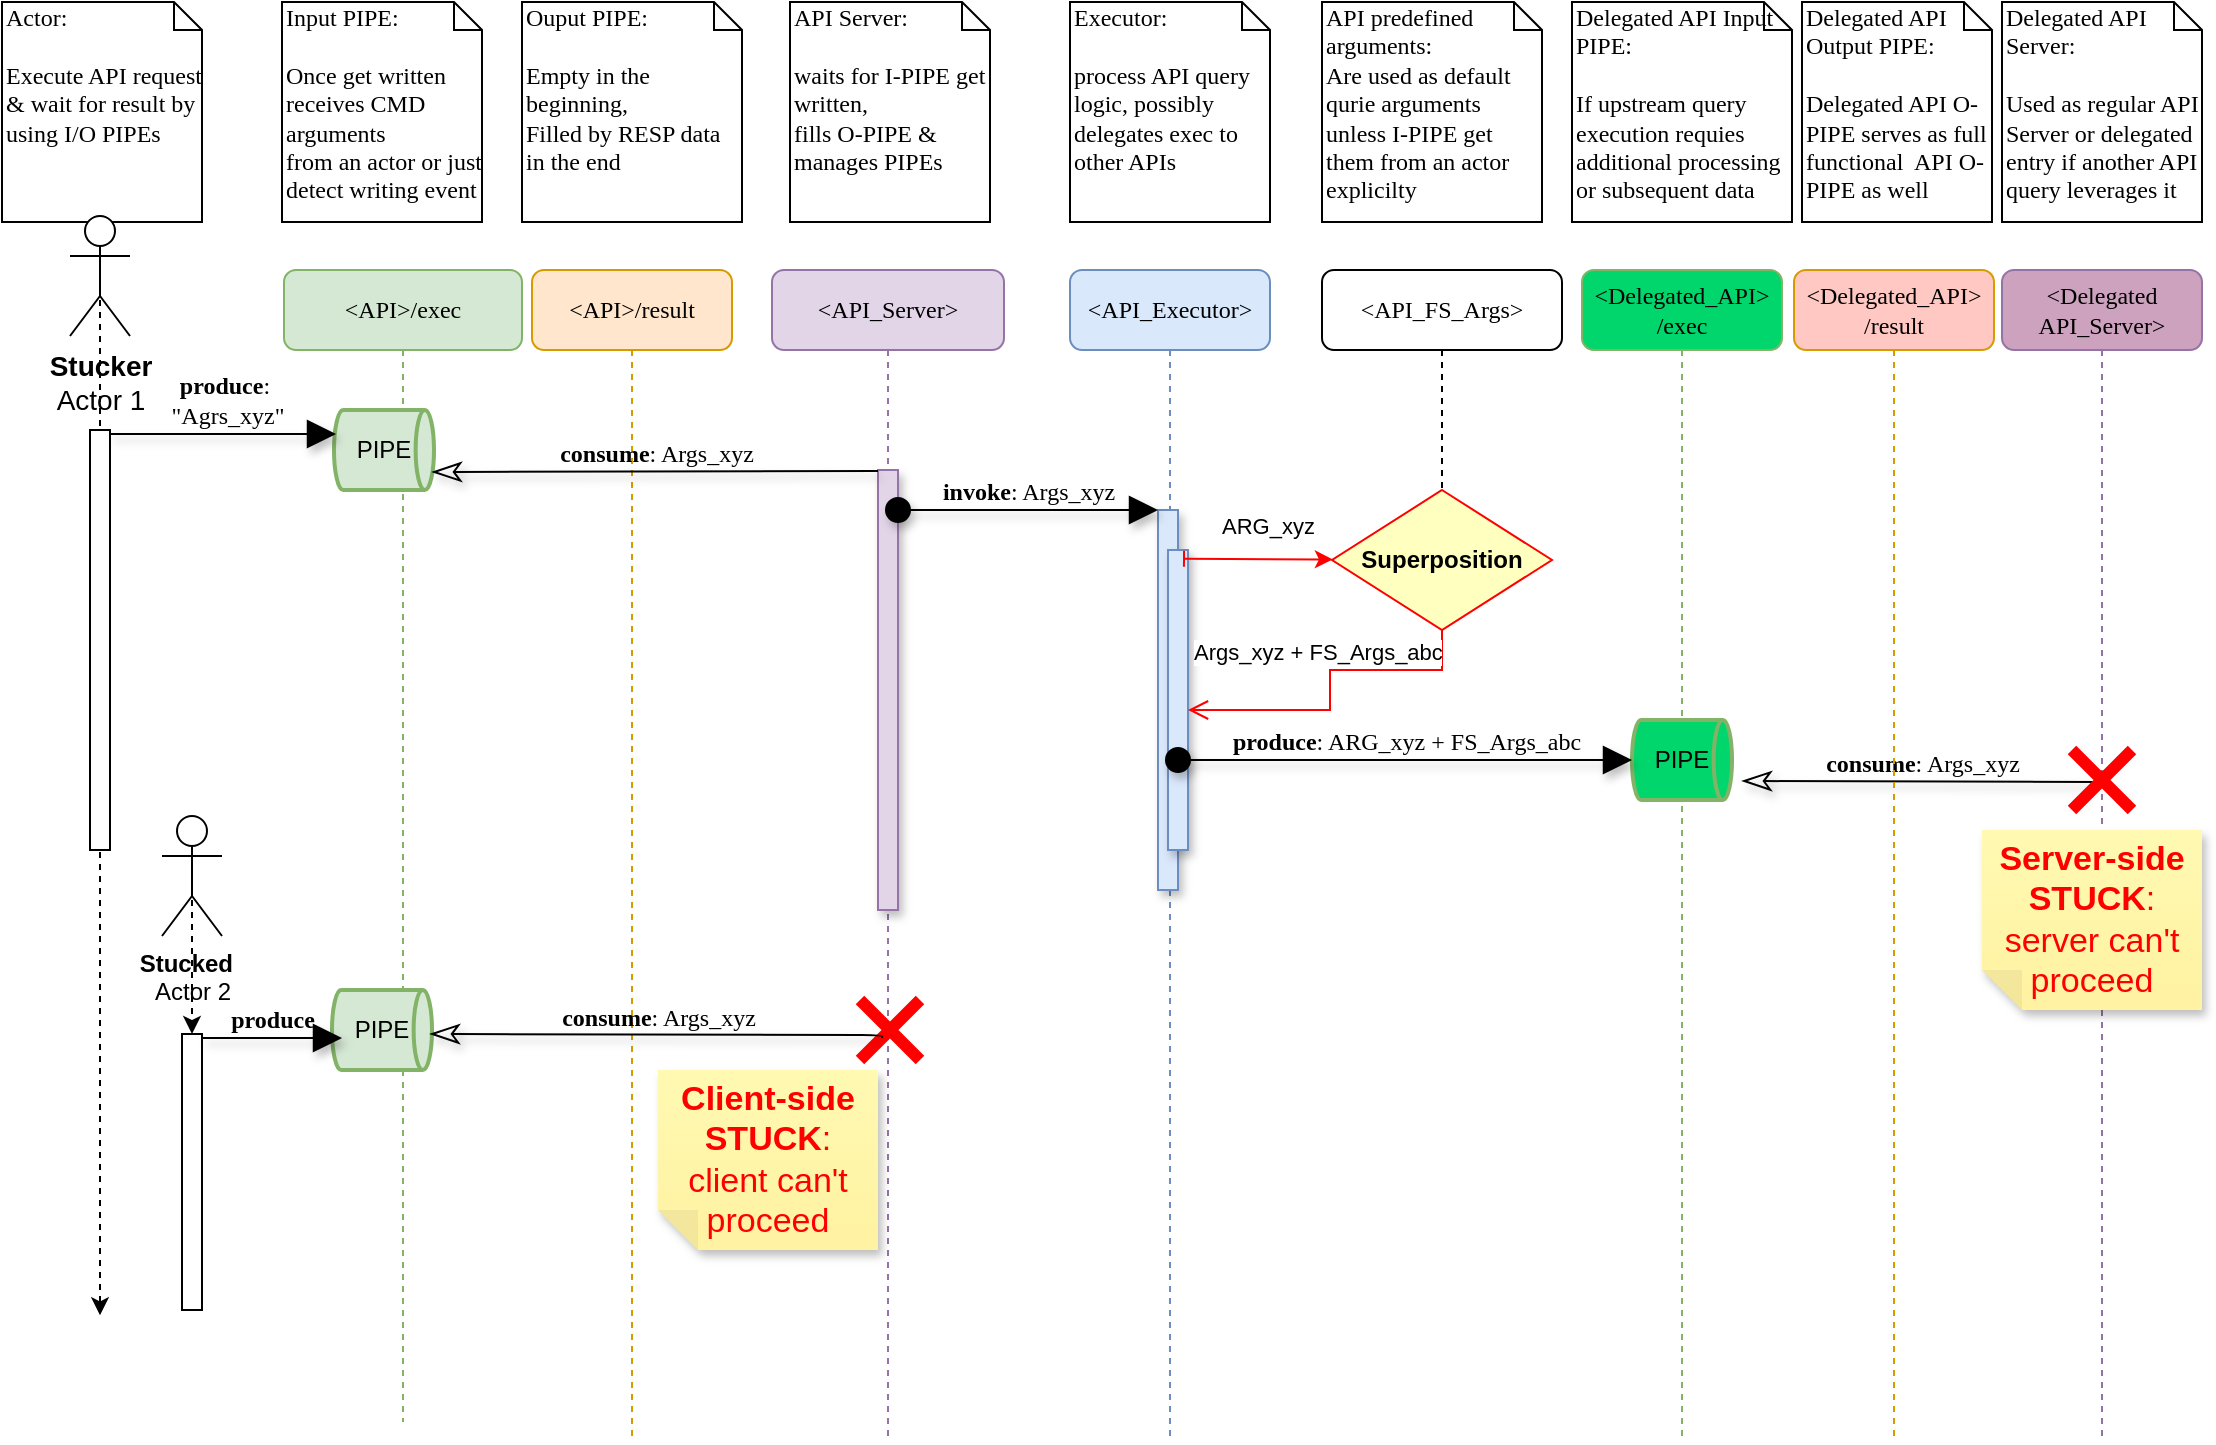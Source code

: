 <mxfile version="24.3.1" type="device">
  <diagram name="Page-1" id="C0pvAP6BNhB3JPs4-Luy">
    <mxGraphModel dx="1103" dy="635" grid="1" gridSize="10" guides="1" tooltips="1" connect="1" arrows="1" fold="1" page="1" pageScale="1" pageWidth="583" pageHeight="827" math="0" shadow="0">
      <root>
        <mxCell id="0" />
        <mxCell id="1" parent="0" />
        <mxCell id="iBO3Yx3Mi-qXOeU1G9Ih-48" style="edgeStyle=orthogonalEdgeStyle;rounded=0;orthogonalLoop=1;jettySize=auto;html=1;exitX=0.5;exitY=0.5;exitDx=0;exitDy=0;exitPerimeter=0;dashed=1;" edge="1" parent="1" source="iBO3Yx3Mi-qXOeU1G9Ih-47" target="iBO3Yx3Mi-qXOeU1G9Ih-45">
          <mxGeometry relative="1" as="geometry">
            <mxPoint x="95" y="767" as="targetPoint" />
            <mxPoint x="59" y="227" as="sourcePoint" />
            <Array as="points" />
          </mxGeometry>
        </mxCell>
        <mxCell id="iBO3Yx3Mi-qXOeU1G9Ih-1" value="t" style="edgeStyle=orthogonalEdgeStyle;rounded=0;orthogonalLoop=1;jettySize=auto;html=1;exitX=0.5;exitY=0.5;exitDx=0;exitDy=0;exitPerimeter=0;dashed=1;entryX=0.4;entryY=0.833;entryDx=0;entryDy=0;entryPerimeter=0;" edge="1" parent="1" source="iBO3Yx3Mi-qXOeU1G9Ih-41">
          <mxGeometry relative="1" as="geometry">
            <mxPoint x="49" y="657.64" as="targetPoint" />
          </mxGeometry>
        </mxCell>
        <mxCell id="iBO3Yx3Mi-qXOeU1G9Ih-2" value="&amp;lt;API&amp;gt;/exec" style="shape=umlLifeline;perimeter=lifelinePerimeter;whiteSpace=wrap;html=1;container=1;collapsible=0;recursiveResize=0;outlineConnect=0;rounded=1;shadow=0;comic=0;labelBackgroundColor=none;strokeWidth=1;fontFamily=Verdana;fontSize=12;align=center;fillColor=#d5e8d4;strokeColor=#82b366;" vertex="1" parent="1">
          <mxGeometry x="141" y="135" width="119" height="576" as="geometry" />
        </mxCell>
        <mxCell id="iBO3Yx3Mi-qXOeU1G9Ih-3" value="PIPE" style="strokeWidth=2;html=1;shape=mxgraph.flowchart.direct_data;whiteSpace=wrap;fillColor=#d5e8d4;strokeColor=#82b366;" vertex="1" parent="iBO3Yx3Mi-qXOeU1G9Ih-2">
          <mxGeometry x="25" y="70" width="50" height="40" as="geometry" />
        </mxCell>
        <mxCell id="iBO3Yx3Mi-qXOeU1G9Ih-49" value="PIPE" style="strokeWidth=2;html=1;shape=mxgraph.flowchart.direct_data;whiteSpace=wrap;fillColor=#d5e8d4;strokeColor=#82b366;" vertex="1" parent="iBO3Yx3Mi-qXOeU1G9Ih-2">
          <mxGeometry x="24" y="360" width="50" height="40" as="geometry" />
        </mxCell>
        <mxCell id="iBO3Yx3Mi-qXOeU1G9Ih-4" value="&amp;lt;API_Server&amp;gt;" style="shape=umlLifeline;perimeter=lifelinePerimeter;whiteSpace=wrap;html=1;container=1;collapsible=0;recursiveResize=0;outlineConnect=0;rounded=1;shadow=0;comic=0;labelBackgroundColor=none;strokeWidth=1;fontFamily=Verdana;fontSize=12;align=center;fillColor=#e1d5e7;strokeColor=#9673a6;" vertex="1" parent="1">
          <mxGeometry x="385" y="135" width="116" height="586" as="geometry" />
        </mxCell>
        <mxCell id="iBO3Yx3Mi-qXOeU1G9Ih-51" value="" style="shape=umlDestroy;whiteSpace=wrap;html=1;strokeWidth=6;targetShapes=umlLifeline;strokeColor=#FF0000;" vertex="1" parent="iBO3Yx3Mi-qXOeU1G9Ih-4">
          <mxGeometry x="44" y="365" width="30" height="30" as="geometry" />
        </mxCell>
        <mxCell id="iBO3Yx3Mi-qXOeU1G9Ih-54" value="&lt;b&gt;Client-side STUCK&lt;/b&gt;:&lt;br&gt;client can&#39;t proceed" style="shape=note;whiteSpace=wrap;html=1;backgroundOutline=1;fontColor=#FF0000;darkOpacity=0.05;fillColor=#FFF9B2;strokeColor=none;fillStyle=solid;direction=west;gradientDirection=north;gradientColor=#FFF2A1;shadow=1;size=20;pointerEvents=1;fontSize=17;" vertex="1" parent="iBO3Yx3Mi-qXOeU1G9Ih-4">
          <mxGeometry x="-57" y="400" width="110" height="90" as="geometry" />
        </mxCell>
        <mxCell id="iBO3Yx3Mi-qXOeU1G9Ih-5" value="&amp;lt;API_Executor&amp;gt;" style="shape=umlLifeline;perimeter=lifelinePerimeter;whiteSpace=wrap;html=1;container=1;collapsible=0;recursiveResize=0;outlineConnect=0;rounded=1;shadow=0;comic=0;labelBackgroundColor=none;strokeWidth=1;fontFamily=Verdana;fontSize=12;align=center;fillColor=#dae8fc;strokeColor=#6c8ebf;" vertex="1" parent="1">
          <mxGeometry x="534" y="135" width="100" height="586" as="geometry" />
        </mxCell>
        <mxCell id="iBO3Yx3Mi-qXOeU1G9Ih-6" value="&amp;lt;Delegated_&lt;span style=&quot;background-color: initial;&quot;&gt;API&amp;gt;&lt;/span&gt;&lt;div&gt;&lt;span style=&quot;background-color: initial;&quot;&gt;/exec&lt;/span&gt;&lt;/div&gt;" style="shape=umlLifeline;perimeter=lifelinePerimeter;whiteSpace=wrap;html=1;container=1;collapsible=0;recursiveResize=0;outlineConnect=0;rounded=1;shadow=0;comic=0;labelBackgroundColor=none;strokeWidth=1;fontFamily=Verdana;fontSize=12;align=center;fillColor=#00D66C;strokeColor=#82b366;" vertex="1" parent="1">
          <mxGeometry x="790" y="135" width="100" height="586" as="geometry" />
        </mxCell>
        <mxCell id="iBO3Yx3Mi-qXOeU1G9Ih-7" value="PIPE" style="strokeWidth=2;html=1;shape=mxgraph.flowchart.direct_data;whiteSpace=wrap;fillColor=#00D66C;strokeColor=#82b366;" vertex="1" parent="iBO3Yx3Mi-qXOeU1G9Ih-6">
          <mxGeometry x="25" y="225" width="50" height="40" as="geometry" />
        </mxCell>
        <mxCell id="iBO3Yx3Mi-qXOeU1G9Ih-8" value="&amp;lt;Delegated&lt;div&gt;API_Server&amp;gt;&lt;/div&gt;" style="shape=umlLifeline;perimeter=lifelinePerimeter;whiteSpace=wrap;html=1;container=1;collapsible=0;recursiveResize=0;outlineConnect=0;rounded=1;shadow=0;comic=0;labelBackgroundColor=none;strokeWidth=1;fontFamily=Verdana;fontSize=12;align=center;fillColor=#CDA2BE;strokeColor=#9673a6;" vertex="1" parent="1">
          <mxGeometry x="1000" y="135" width="100" height="586" as="geometry" />
        </mxCell>
        <mxCell id="iBO3Yx3Mi-qXOeU1G9Ih-9" value="&lt;b&gt;consume&lt;/b&gt;: Args_xyz" style="html=1;verticalAlign=bottom;endArrow=none;labelBackgroundColor=none;fontFamily=Verdana;fontSize=12;edgeStyle=elbowEdgeStyle;elbow=vertical;startArrow=classicThin;startFill=0;startSize=12;endFill=0;endSize=6;sourcePerimeterSpacing=0;jumpStyle=none;shadow=1;exitX=0.98;exitY=0.775;exitDx=0;exitDy=0;exitPerimeter=0;" edge="1" parent="iBO3Yx3Mi-qXOeU1G9Ih-8" target="iBO3Yx3Mi-qXOeU1G9Ih-8">
          <mxGeometry relative="1" as="geometry">
            <mxPoint x="-130" y="255.5" as="sourcePoint" />
            <mxPoint x="93" y="254.5" as="targetPoint" />
            <Array as="points">
              <mxPoint x="-130" y="256" />
            </Array>
          </mxGeometry>
        </mxCell>
        <mxCell id="iBO3Yx3Mi-qXOeU1G9Ih-43" value="" style="shape=umlDestroy;whiteSpace=wrap;html=1;strokeWidth=6;targetShapes=umlLifeline;strokeColor=#FF0000;" vertex="1" parent="iBO3Yx3Mi-qXOeU1G9Ih-8">
          <mxGeometry x="35" y="240" width="30" height="30" as="geometry" />
        </mxCell>
        <mxCell id="iBO3Yx3Mi-qXOeU1G9Ih-53" value="&lt;b&gt;Server-side STUCK&lt;/b&gt;:&lt;div&gt;server can&#39;t proceed&lt;/div&gt;" style="shape=note;whiteSpace=wrap;html=1;backgroundOutline=1;fontColor=#FF0000;darkOpacity=0.05;fillColor=#FFF9B2;strokeColor=none;fillStyle=solid;direction=west;gradientDirection=north;gradientColor=#FFF2A1;shadow=1;size=20;pointerEvents=1;fontSize=17;" vertex="1" parent="iBO3Yx3Mi-qXOeU1G9Ih-8">
          <mxGeometry x="-10" y="280" width="110" height="90" as="geometry" />
        </mxCell>
        <mxCell id="iBO3Yx3Mi-qXOeU1G9Ih-10" value="Actor:&lt;div&gt;&lt;br&gt;&lt;div&gt;Execute API request &amp;amp; wait for result by using I/O PIPEs&lt;/div&gt;&lt;/div&gt;" style="shape=note;whiteSpace=wrap;html=1;size=14;verticalAlign=top;align=left;spacingTop=-6;rounded=0;shadow=0;comic=0;labelBackgroundColor=none;strokeWidth=1;fontFamily=Verdana;fontSize=12" vertex="1" parent="1">
          <mxGeometry y="1" width="100" height="110" as="geometry" />
        </mxCell>
        <mxCell id="iBO3Yx3Mi-qXOeU1G9Ih-11" value="Input PIPE:&lt;div&gt;&lt;br&gt;&lt;div&gt;Once get written receives CMD arguments&lt;br&gt;from an actor or just detect writing event&lt;/div&gt;&lt;/div&gt;" style="shape=note;whiteSpace=wrap;html=1;size=14;verticalAlign=top;align=left;spacingTop=-6;rounded=0;shadow=0;comic=0;labelBackgroundColor=none;strokeWidth=1;fontFamily=Verdana;fontSize=12" vertex="1" parent="1">
          <mxGeometry x="140" y="1" width="100" height="110" as="geometry" />
        </mxCell>
        <mxCell id="iBO3Yx3Mi-qXOeU1G9Ih-12" value="API Server:&lt;div&gt;&lt;br&gt;&lt;div&gt;waits for I-PIPE get written,&lt;/div&gt;&lt;div&gt;fills O-PIPE &amp;amp; manages PIPEs&lt;/div&gt;&lt;/div&gt;" style="shape=note;whiteSpace=wrap;html=1;size=14;verticalAlign=top;align=left;spacingTop=-6;rounded=0;shadow=0;comic=0;labelBackgroundColor=none;strokeWidth=1;fontFamily=Verdana;fontSize=12" vertex="1" parent="1">
          <mxGeometry x="394" y="1" width="100" height="110" as="geometry" />
        </mxCell>
        <mxCell id="iBO3Yx3Mi-qXOeU1G9Ih-13" value="Executor:&lt;div&gt;&lt;br&gt;&lt;div&gt;process API query logic, possibly delegates exec to other APIs&lt;/div&gt;&lt;/div&gt;" style="shape=note;whiteSpace=wrap;html=1;size=14;verticalAlign=top;align=left;spacingTop=-6;rounded=0;shadow=0;comic=0;labelBackgroundColor=none;strokeWidth=1;fontFamily=Verdana;fontSize=12" vertex="1" parent="1">
          <mxGeometry x="534" y="1" width="100" height="110" as="geometry" />
        </mxCell>
        <mxCell id="iBO3Yx3Mi-qXOeU1G9Ih-14" value="Delegated API Input PIPE:&lt;div&gt;&lt;br&gt;&lt;div&gt;If upstream query execution requies additional processing or subsequent data&lt;/div&gt;&lt;/div&gt;" style="shape=note;whiteSpace=wrap;html=1;size=14;verticalAlign=top;align=left;spacingTop=-6;rounded=0;shadow=0;comic=0;labelBackgroundColor=none;strokeWidth=1;fontFamily=Verdana;fontSize=12" vertex="1" parent="1">
          <mxGeometry x="785" y="1" width="110" height="110" as="geometry" />
        </mxCell>
        <mxCell id="iBO3Yx3Mi-qXOeU1G9Ih-15" value="Delegated API Server:&lt;br&gt;&lt;br&gt;Used as regular API Server or delegated entry if another API query leverages it" style="shape=note;whiteSpace=wrap;html=1;size=14;verticalAlign=top;align=left;spacingTop=-6;rounded=0;shadow=0;comic=0;labelBackgroundColor=none;strokeWidth=1;fontFamily=Verdana;fontSize=12" vertex="1" parent="1">
          <mxGeometry x="1000" y="1" width="100" height="110" as="geometry" />
        </mxCell>
        <mxCell id="iBO3Yx3Mi-qXOeU1G9Ih-16" value="&amp;lt;API&amp;gt;/result" style="shape=umlLifeline;perimeter=lifelinePerimeter;whiteSpace=wrap;html=1;container=1;collapsible=0;recursiveResize=0;outlineConnect=0;rounded=1;shadow=0;comic=0;labelBackgroundColor=none;strokeWidth=1;fontFamily=Verdana;fontSize=12;align=center;fillColor=#ffe6cc;strokeColor=#d79b00;" vertex="1" parent="1">
          <mxGeometry x="265" y="135" width="100" height="586" as="geometry" />
        </mxCell>
        <mxCell id="iBO3Yx3Mi-qXOeU1G9Ih-52" value="&lt;b&gt;consume&lt;/b&gt;: Args_xyz" style="html=1;verticalAlign=bottom;endArrow=none;labelBackgroundColor=none;fontFamily=Verdana;fontSize=12;edgeStyle=elbowEdgeStyle;elbow=vertical;startArrow=classicThin;startFill=0;startSize=12;endFill=0;endSize=6;sourcePerimeterSpacing=0;jumpStyle=none;shadow=1;exitX=0.98;exitY=0.775;exitDx=0;exitDy=0;exitPerimeter=0;entryX=0.367;entryY=0.633;entryDx=0;entryDy=0;entryPerimeter=0;" edge="1" parent="iBO3Yx3Mi-qXOeU1G9Ih-16" target="iBO3Yx3Mi-qXOeU1G9Ih-51">
          <mxGeometry relative="1" as="geometry">
            <mxPoint x="-51" y="382" as="sourcePoint" />
            <mxPoint x="129" y="382.5" as="targetPoint" />
            <Array as="points">
              <mxPoint x="-51" y="382.5" />
            </Array>
          </mxGeometry>
        </mxCell>
        <mxCell id="iBO3Yx3Mi-qXOeU1G9Ih-18" value="Ouput PIPE:&lt;div&gt;&lt;br&gt;&lt;div&gt;Empty in the beginning,&lt;br&gt;Filled by RESP data in the end&lt;/div&gt;&lt;/div&gt;" style="shape=note;whiteSpace=wrap;html=1;size=14;verticalAlign=top;align=left;spacingTop=-6;rounded=0;shadow=0;comic=0;labelBackgroundColor=none;strokeWidth=1;fontFamily=Verdana;fontSize=12" vertex="1" parent="1">
          <mxGeometry x="260" y="1" width="110" height="110" as="geometry" />
        </mxCell>
        <mxCell id="iBO3Yx3Mi-qXOeU1G9Ih-19" value="" style="html=1;points=[];perimeter=orthogonalPerimeter;rounded=0;shadow=1;comic=0;labelBackgroundColor=none;strokeWidth=1;fontFamily=Verdana;fontSize=12;align=center;fillColor=#e1d5e7;strokeColor=#9673a6;" vertex="1" parent="1">
          <mxGeometry x="438" y="235" width="10" height="220" as="geometry" />
        </mxCell>
        <mxCell id="iBO3Yx3Mi-qXOeU1G9Ih-20" value="" style="html=1;points=[];perimeter=orthogonalPerimeter;rounded=0;shadow=0;comic=0;labelBackgroundColor=none;strokeWidth=1;fontFamily=Verdana;fontSize=12;align=right;" vertex="1" parent="1">
          <mxGeometry x="44" y="215" width="10" height="210" as="geometry" />
        </mxCell>
        <mxCell id="iBO3Yx3Mi-qXOeU1G9Ih-21" value="" style="html=1;points=[];perimeter=orthogonalPerimeter;rounded=0;shadow=1;comic=0;labelBackgroundColor=none;strokeWidth=1;fontFamily=Verdana;fontSize=12;align=center;fillColor=#dae8fc;strokeColor=#6c8ebf;" vertex="1" parent="1">
          <mxGeometry x="578" y="255" width="10" height="190" as="geometry" />
        </mxCell>
        <mxCell id="iBO3Yx3Mi-qXOeU1G9Ih-22" value="&lt;b&gt;invoke&lt;/b&gt;: Args_xyz" style="html=1;verticalAlign=bottom;endArrow=block;labelBackgroundColor=none;fontFamily=Verdana;fontSize=12;edgeStyle=elbowEdgeStyle;elbow=vertical;startArrow=oval;startFill=1;startSize=12;shadow=1;endSize=12;" edge="1" parent="1" source="iBO3Yx3Mi-qXOeU1G9Ih-19" target="iBO3Yx3Mi-qXOeU1G9Ih-21">
          <mxGeometry relative="1" as="geometry">
            <mxPoint x="503" y="255" as="sourcePoint" />
            <Array as="points">
              <mxPoint x="453" y="255" />
            </Array>
          </mxGeometry>
        </mxCell>
        <mxCell id="iBO3Yx3Mi-qXOeU1G9Ih-23" value="&lt;b style=&quot;font-size: 12px;&quot;&gt;produce&lt;/b&gt;:&lt;div&gt;&amp;nbsp;&quot;Agrs_xyz&quot;&lt;/div&gt;" style="html=1;verticalAlign=bottom;endArrow=block;entryX=0.02;entryY=0.3;labelBackgroundColor=none;fontFamily=Verdana;fontSize=12;edgeStyle=elbowEdgeStyle;elbow=vertical;shadow=1;endSize=12;entryDx=0;entryDy=0;entryPerimeter=0;" edge="1" parent="1" source="iBO3Yx3Mi-qXOeU1G9Ih-20" target="iBO3Yx3Mi-qXOeU1G9Ih-3">
          <mxGeometry relative="1" as="geometry">
            <mxPoint x="119" y="225" as="sourcePoint" />
            <mxPoint x="171" y="215" as="targetPoint" />
          </mxGeometry>
        </mxCell>
        <mxCell id="iBO3Yx3Mi-qXOeU1G9Ih-24" value="&lt;b&gt;consume&lt;/b&gt;: Args_xyz" style="html=1;verticalAlign=bottom;endArrow=none;entryX=0;entryY=0;labelBackgroundColor=none;fontFamily=Verdana;fontSize=12;edgeStyle=elbowEdgeStyle;elbow=vertical;startArrow=classicThin;startFill=0;startSize=12;endFill=0;endSize=6;sourcePerimeterSpacing=0;jumpStyle=none;shadow=1;exitX=0.98;exitY=0.775;exitDx=0;exitDy=0;exitPerimeter=0;" edge="1" parent="1" source="iBO3Yx3Mi-qXOeU1G9Ih-3" target="iBO3Yx3Mi-qXOeU1G9Ih-19">
          <mxGeometry relative="1" as="geometry">
            <mxPoint x="211" y="235" as="sourcePoint" />
          </mxGeometry>
        </mxCell>
        <mxCell id="iBO3Yx3Mi-qXOeU1G9Ih-25" value="" style="html=1;points=[];perimeter=orthogonalPerimeter;rounded=0;shadow=1;comic=0;labelBackgroundColor=none;strokeWidth=1;fontFamily=Verdana;fontSize=12;align=center;fillColor=#dae8fc;strokeColor=#6c8ebf;" vertex="1" parent="1">
          <mxGeometry x="583" y="275" width="10" height="150" as="geometry" />
        </mxCell>
        <mxCell id="iBO3Yx3Mi-qXOeU1G9Ih-30" value="&lt;b&gt;produce&lt;/b&gt;: ARG_xyz + FS_Args_abc" style="html=1;verticalAlign=bottom;endArrow=block;entryX=0;entryY=0.5;labelBackgroundColor=none;fontFamily=Verdana;fontSize=12;edgeStyle=elbowEdgeStyle;elbow=vertical;startArrow=oval;startFill=1;startSize=12;endSize=12;entryDx=0;entryDy=0;entryPerimeter=0;shadow=1;" edge="1" parent="1" source="iBO3Yx3Mi-qXOeU1G9Ih-21" target="iBO3Yx3Mi-qXOeU1G9Ih-7">
          <mxGeometry relative="1" as="geometry">
            <mxPoint x="643" y="265" as="sourcePoint" />
            <mxPoint x="834" y="375" as="targetPoint" />
          </mxGeometry>
        </mxCell>
        <mxCell id="iBO3Yx3Mi-qXOeU1G9Ih-31" value="&amp;lt;API_FS_Args&amp;gt;" style="shape=umlLifeline;perimeter=lifelinePerimeter;whiteSpace=wrap;html=1;container=1;collapsible=0;recursiveResize=0;outlineConnect=0;rounded=1;shadow=0;comic=0;labelBackgroundColor=none;strokeWidth=1;fontFamily=Verdana;fontSize=12;align=center;" vertex="1" parent="1">
          <mxGeometry x="660" y="135" width="120" height="200" as="geometry" />
        </mxCell>
        <mxCell id="iBO3Yx3Mi-qXOeU1G9Ih-32" value="&lt;span style=&quot;background-color: initial;&quot;&gt;&lt;b&gt;Superposition&lt;/b&gt;&lt;/span&gt;" style="rhombus;whiteSpace=wrap;html=1;fontColor=#000000;fillColor=#ffffc0;strokeColor=#ff0000;align=center;" vertex="1" parent="iBO3Yx3Mi-qXOeU1G9Ih-31">
          <mxGeometry x="5" y="110" width="110" height="70" as="geometry" />
        </mxCell>
        <mxCell id="iBO3Yx3Mi-qXOeU1G9Ih-33" value="API predefined&amp;nbsp;&lt;div&gt;arguments:&lt;/div&gt;&lt;div&gt;Are used as default qurie arguments unless I-PIPE get them from an actor explicilty&lt;/div&gt;" style="shape=note;whiteSpace=wrap;html=1;size=14;verticalAlign=top;align=left;spacingTop=-6;rounded=0;shadow=0;comic=0;labelBackgroundColor=none;strokeWidth=1;fontFamily=Verdana;fontSize=12" vertex="1" parent="1">
          <mxGeometry x="660" y="1" width="110" height="110" as="geometry" />
        </mxCell>
        <mxCell id="iBO3Yx3Mi-qXOeU1G9Ih-34" value="Args_xyz + FS_Args_abc" style="edgeStyle=orthogonalEdgeStyle;html=1;align=left;verticalAlign=bottom;endArrow=open;endSize=8;strokeColor=#ff0000;rounded=0;exitX=0.5;exitY=1;exitDx=0;exitDy=0;" edge="1" parent="1" source="iBO3Yx3Mi-qXOeU1G9Ih-32" target="iBO3Yx3Mi-qXOeU1G9Ih-25">
          <mxGeometry x="0.988" y="-20" relative="1" as="geometry">
            <mxPoint x="634" y="325" as="targetPoint" />
            <Array as="points">
              <mxPoint x="664" y="335" />
              <mxPoint x="664" y="355" />
            </Array>
            <mxPoint as="offset" />
          </mxGeometry>
        </mxCell>
        <mxCell id="iBO3Yx3Mi-qXOeU1G9Ih-35" value="ARG_xyz" style="html=1;align=left;verticalAlign=middle;endArrow=baseDash;strokeColor=#ff0000;rounded=0;entryX=0.8;entryY=0.029;entryDx=0;entryDy=0;entryPerimeter=0;endFill=0;startArrow=classic;startFill=1;" edge="1" parent="1" source="iBO3Yx3Mi-qXOeU1G9Ih-32" target="iBO3Yx3Mi-qXOeU1G9Ih-25">
          <mxGeometry x="0.555" y="-16" relative="1" as="geometry">
            <mxPoint x="494" y="405" as="targetPoint" />
            <mxPoint as="offset" />
          </mxGeometry>
        </mxCell>
        <mxCell id="iBO3Yx3Mi-qXOeU1G9Ih-36" value="&amp;lt;Delegated_API&amp;gt; /result" style="shape=umlLifeline;perimeter=lifelinePerimeter;whiteSpace=wrap;html=1;container=1;collapsible=0;recursiveResize=0;outlineConnect=0;rounded=1;shadow=0;comic=0;labelBackgroundColor=none;strokeWidth=1;fontFamily=Verdana;fontSize=12;align=center;fillColor=#FFC8C2;strokeColor=#d79b00;" vertex="1" parent="1">
          <mxGeometry x="896" y="135" width="100" height="586" as="geometry" />
        </mxCell>
        <mxCell id="iBO3Yx3Mi-qXOeU1G9Ih-38" value="Delegated API Output PIPE:&lt;div&gt;&lt;br&gt;&lt;/div&gt;&lt;div&gt;Delegated API O-PIPE serves as full functional&amp;nbsp; API O-PIPE as well&lt;/div&gt;" style="shape=note;whiteSpace=wrap;html=1;size=14;verticalAlign=top;align=left;spacingTop=-6;rounded=0;shadow=0;comic=0;labelBackgroundColor=none;strokeWidth=1;fontFamily=Verdana;fontSize=12" vertex="1" parent="1">
          <mxGeometry x="900" y="1" width="95" height="110" as="geometry" />
        </mxCell>
        <mxCell id="iBO3Yx3Mi-qXOeU1G9Ih-41" value="&lt;b&gt;Stucker&lt;/b&gt;&lt;br&gt;Actor 1" style="shape=umlActor;verticalLabelPosition=bottom;verticalAlign=top;html=1;fontSize=14;fontColor=default;" vertex="1" parent="1">
          <mxGeometry x="34" y="108" width="30" height="60" as="geometry" />
        </mxCell>
        <mxCell id="iBO3Yx3Mi-qXOeU1G9Ih-45" value="" style="html=1;points=[];perimeter=orthogonalPerimeter;rounded=0;shadow=0;comic=0;labelBackgroundColor=none;strokeWidth=1;fontFamily=Verdana;fontSize=12;align=right;" vertex="1" parent="1">
          <mxGeometry x="90" y="517" width="10" height="138" as="geometry" />
        </mxCell>
        <mxCell id="iBO3Yx3Mi-qXOeU1G9Ih-46" value="&lt;b style=&quot;font-size: 12px;&quot;&gt;produce&lt;/b&gt;" style="html=1;verticalAlign=bottom;endArrow=block;labelBackgroundColor=none;fontFamily=Verdana;fontSize=12;edgeStyle=elbowEdgeStyle;elbow=vertical;shadow=1;endSize=12;" edge="1" parent="1" source="iBO3Yx3Mi-qXOeU1G9Ih-45">
          <mxGeometry relative="1" as="geometry">
            <mxPoint x="165" y="527" as="sourcePoint" />
            <mxPoint x="170" y="519" as="targetPoint" />
          </mxGeometry>
        </mxCell>
        <mxCell id="iBO3Yx3Mi-qXOeU1G9Ih-47" value="&lt;b&gt;Stucked&lt;/b&gt;&amp;nbsp;&amp;nbsp;&lt;div&gt;Actor 2&lt;/div&gt;" style="shape=umlActor;verticalLabelPosition=bottom;verticalAlign=top;html=1;" vertex="1" parent="1">
          <mxGeometry x="80" y="408" width="30" height="60" as="geometry" />
        </mxCell>
      </root>
    </mxGraphModel>
  </diagram>
</mxfile>

